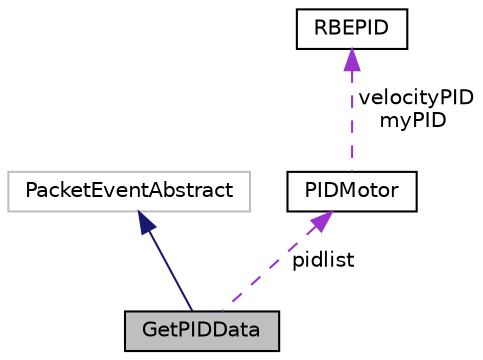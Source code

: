 digraph "GetPIDData"
{
  edge [fontname="Helvetica",fontsize="10",labelfontname="Helvetica",labelfontsize="10"];
  node [fontname="Helvetica",fontsize="10",shape=record];
  Node2 [label="GetPIDData",height=0.2,width=0.4,color="black", fillcolor="grey75", style="filled", fontcolor="black"];
  Node3 -> Node2 [dir="back",color="midnightblue",fontsize="10",style="solid",fontname="Helvetica"];
  Node3 [label="PacketEventAbstract",height=0.2,width=0.4,color="grey75", fillcolor="white", style="filled"];
  Node4 -> Node2 [dir="back",color="darkorchid3",fontsize="10",style="dashed",label=" pidlist" ,fontname="Helvetica"];
  Node4 [label="PIDMotor",height=0.2,width=0.4,color="black", fillcolor="white", style="filled",URL="$classPIDMotor.html"];
  Node5 -> Node4 [dir="back",color="darkorchid3",fontsize="10",style="dashed",label=" velocityPID\nmyPID" ,fontname="Helvetica"];
  Node5 [label="RBEPID",height=0.2,width=0.4,color="black", fillcolor="white", style="filled",URL="$classRBEPID.html"];
}
